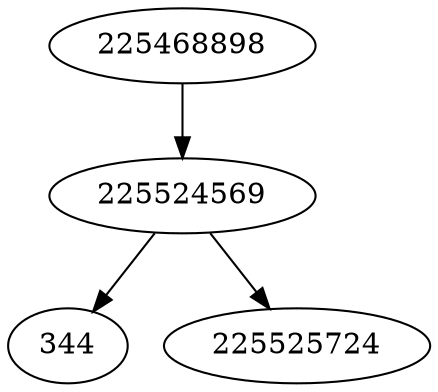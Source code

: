 strict digraph  {
344;
225524569;
225468898;
225525724;
225524569 -> 344;
225524569 -> 225525724;
225468898 -> 225524569;
}
